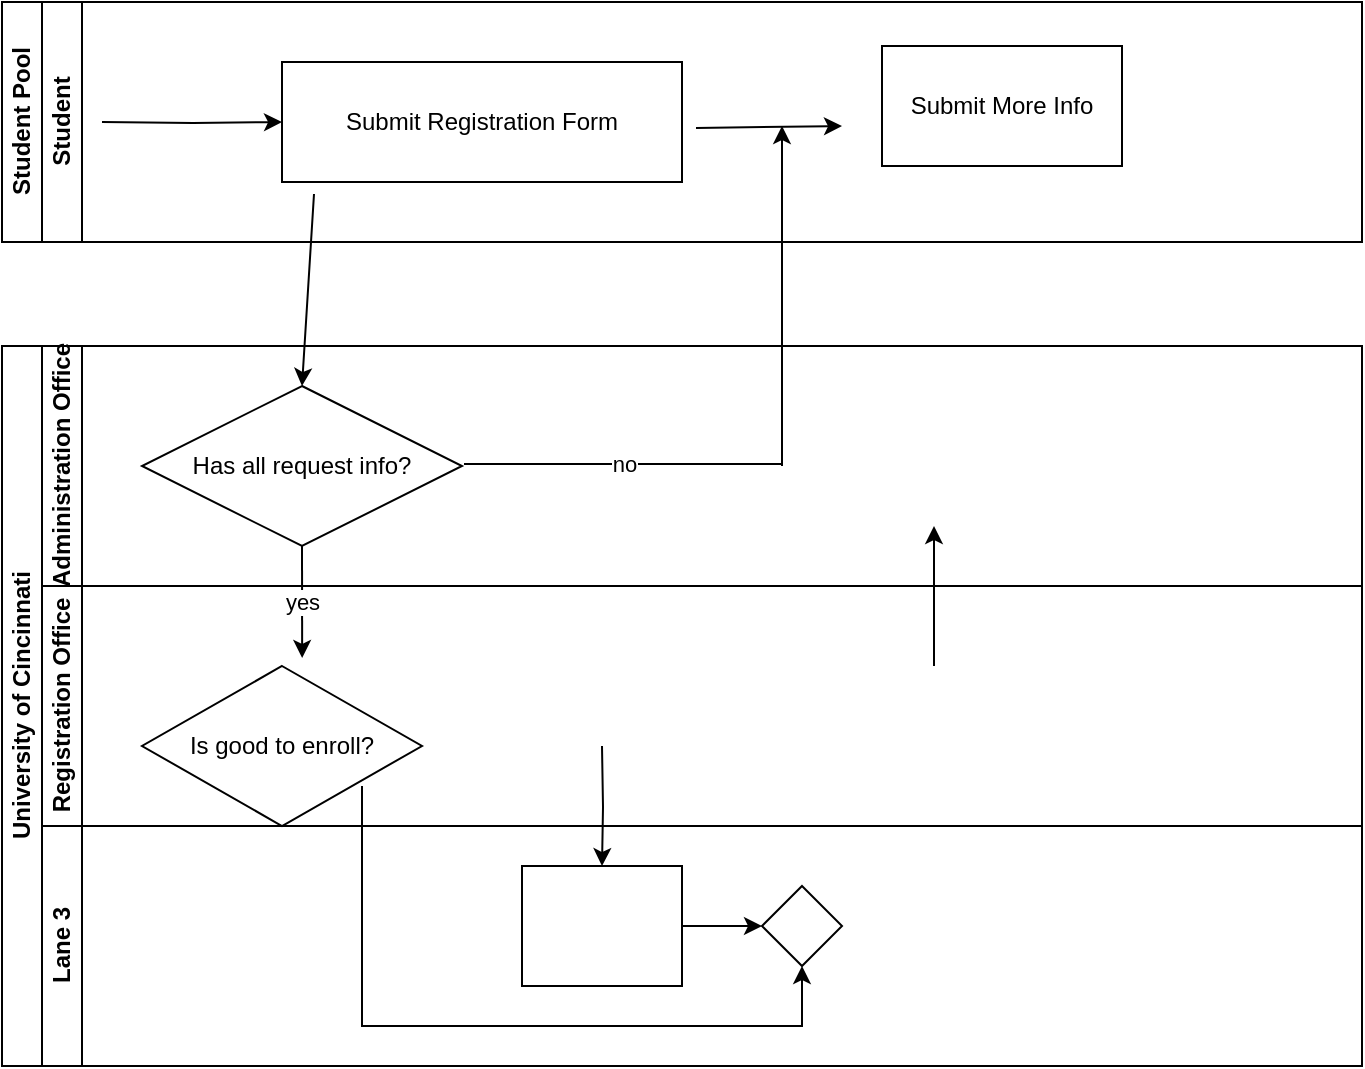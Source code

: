 <mxfile version="16.5.6" type="github">
  <diagram id="prtHgNgQTEPvFCAcTncT" name="Page-1">
    <mxGraphModel dx="1422" dy="1874" grid="1" gridSize="10" guides="1" tooltips="1" connect="1" arrows="1" fold="1" page="1" pageScale="1" pageWidth="827" pageHeight="1169" math="0" shadow="0">
      <root>
        <mxCell id="0" />
        <mxCell id="1" parent="0" />
        <mxCell id="dNxyNK7c78bLwvsdeMH5-19" value="University of Cincinnati" style="swimlane;html=1;childLayout=stackLayout;resizeParent=1;resizeParentMax=0;horizontal=0;startSize=20;horizontalStack=0;" parent="1" vertex="1">
          <mxGeometry x="120" y="120" width="680" height="360" as="geometry" />
        </mxCell>
        <mxCell id="dNxyNK7c78bLwvsdeMH5-31" style="edgeStyle=orthogonalEdgeStyle;rounded=0;orthogonalLoop=1;jettySize=auto;html=1;endArrow=classic;endFill=1;" parent="dNxyNK7c78bLwvsdeMH5-19" edge="1">
          <mxGeometry relative="1" as="geometry">
            <mxPoint x="466" y="160" as="sourcePoint" />
            <mxPoint x="466" y="90" as="targetPoint" />
          </mxGeometry>
        </mxCell>
        <mxCell id="dNxyNK7c78bLwvsdeMH5-35" style="edgeStyle=orthogonalEdgeStyle;rounded=0;orthogonalLoop=1;jettySize=auto;html=1;endArrow=classic;endFill=1;" parent="dNxyNK7c78bLwvsdeMH5-19" target="dNxyNK7c78bLwvsdeMH5-34" edge="1">
          <mxGeometry relative="1" as="geometry">
            <mxPoint x="300" y="200" as="sourcePoint" />
          </mxGeometry>
        </mxCell>
        <mxCell id="dNxyNK7c78bLwvsdeMH5-38" style="edgeStyle=orthogonalEdgeStyle;rounded=0;orthogonalLoop=1;jettySize=auto;html=1;endArrow=classic;endFill=1;" parent="dNxyNK7c78bLwvsdeMH5-19" target="dNxyNK7c78bLwvsdeMH5-36" edge="1">
          <mxGeometry relative="1" as="geometry">
            <Array as="points">
              <mxPoint x="180" y="340" />
              <mxPoint x="400" y="340" />
            </Array>
            <mxPoint x="180" y="220" as="sourcePoint" />
          </mxGeometry>
        </mxCell>
        <mxCell id="dNxyNK7c78bLwvsdeMH5-20" value="Administration Office" style="swimlane;html=1;startSize=20;horizontal=0;" parent="dNxyNK7c78bLwvsdeMH5-19" vertex="1">
          <mxGeometry x="20" width="660" height="120" as="geometry" />
        </mxCell>
        <mxCell id="dLq1SKTxg2uwV3zR7nvk-30" value="Has all request info?" style="rhombus;whiteSpace=wrap;html=1;" vertex="1" parent="dNxyNK7c78bLwvsdeMH5-20">
          <mxGeometry x="50" y="20" width="160" height="80" as="geometry" />
        </mxCell>
        <mxCell id="dLq1SKTxg2uwV3zR7nvk-38" value="no" style="endArrow=none;html=1;rounded=0;exitX=1;exitY=0.5;exitDx=0;exitDy=0;" edge="1" parent="dNxyNK7c78bLwvsdeMH5-20">
          <mxGeometry width="50" height="50" relative="1" as="geometry">
            <mxPoint x="211" y="59" as="sourcePoint" />
            <mxPoint x="370" y="59" as="targetPoint" />
          </mxGeometry>
        </mxCell>
        <mxCell id="dLq1SKTxg2uwV3zR7nvk-45" value="" style="endArrow=classic;html=1;rounded=0;" edge="1" parent="dNxyNK7c78bLwvsdeMH5-20">
          <mxGeometry width="50" height="50" relative="1" as="geometry">
            <mxPoint x="370" y="60" as="sourcePoint" />
            <mxPoint x="370" y="-110" as="targetPoint" />
          </mxGeometry>
        </mxCell>
        <mxCell id="dNxyNK7c78bLwvsdeMH5-21" value="Registration Office" style="swimlane;html=1;startSize=20;horizontal=0;" parent="dNxyNK7c78bLwvsdeMH5-19" vertex="1">
          <mxGeometry x="20" y="120" width="660" height="120" as="geometry" />
        </mxCell>
        <mxCell id="dLq1SKTxg2uwV3zR7nvk-47" value="Is good to enroll?" style="rhombus;whiteSpace=wrap;html=1;" vertex="1" parent="dNxyNK7c78bLwvsdeMH5-21">
          <mxGeometry x="50" y="40" width="140" height="80" as="geometry" />
        </mxCell>
        <mxCell id="dNxyNK7c78bLwvsdeMH5-22" value="Lane 3" style="swimlane;html=1;startSize=20;horizontal=0;" parent="dNxyNK7c78bLwvsdeMH5-19" vertex="1">
          <mxGeometry x="20" y="240" width="660" height="120" as="geometry" />
        </mxCell>
        <mxCell id="dNxyNK7c78bLwvsdeMH5-37" value="" style="edgeStyle=orthogonalEdgeStyle;rounded=0;orthogonalLoop=1;jettySize=auto;html=1;endArrow=classic;endFill=1;" parent="dNxyNK7c78bLwvsdeMH5-22" source="dNxyNK7c78bLwvsdeMH5-34" target="dNxyNK7c78bLwvsdeMH5-36" edge="1">
          <mxGeometry relative="1" as="geometry" />
        </mxCell>
        <mxCell id="dNxyNK7c78bLwvsdeMH5-34" value="" style="rounded=0;whiteSpace=wrap;html=1;fontFamily=Helvetica;fontSize=12;fontColor=#000000;align=center;" parent="dNxyNK7c78bLwvsdeMH5-22" vertex="1">
          <mxGeometry x="240" y="20" width="80" height="60" as="geometry" />
        </mxCell>
        <mxCell id="dNxyNK7c78bLwvsdeMH5-36" value="" style="rhombus;whiteSpace=wrap;html=1;fontFamily=Helvetica;fontSize=12;fontColor=#000000;align=center;" parent="dNxyNK7c78bLwvsdeMH5-22" vertex="1">
          <mxGeometry x="360" y="30" width="40" height="40" as="geometry" />
        </mxCell>
        <mxCell id="dLq1SKTxg2uwV3zR7nvk-46" value="yes" style="endArrow=classic;html=1;rounded=0;exitX=0.5;exitY=1;exitDx=0;exitDy=0;entryX=0.563;entryY=-0.067;entryDx=0;entryDy=0;entryPerimeter=0;" edge="1" parent="dNxyNK7c78bLwvsdeMH5-19" source="dLq1SKTxg2uwV3zR7nvk-30">
          <mxGeometry width="50" height="50" relative="1" as="geometry">
            <mxPoint x="150" y="150" as="sourcePoint" />
            <mxPoint x="150.08" y="155.98" as="targetPoint" />
          </mxGeometry>
        </mxCell>
        <mxCell id="dLq1SKTxg2uwV3zR7nvk-1" value="Student Pool" style="swimlane;html=1;childLayout=stackLayout;resizeParent=1;resizeParentMax=0;horizontal=0;startSize=20;horizontalStack=0;" vertex="1" parent="1">
          <mxGeometry x="120" y="-52" width="680" height="120" as="geometry" />
        </mxCell>
        <mxCell id="dLq1SKTxg2uwV3zR7nvk-6" value="Student" style="swimlane;html=1;startSize=20;horizontal=0;" vertex="1" parent="dLq1SKTxg2uwV3zR7nvk-1">
          <mxGeometry x="20" width="660" height="120" as="geometry" />
        </mxCell>
        <mxCell id="dLq1SKTxg2uwV3zR7nvk-7" value="" style="edgeStyle=orthogonalEdgeStyle;rounded=0;orthogonalLoop=1;jettySize=auto;html=1;" edge="1" parent="dLq1SKTxg2uwV3zR7nvk-6" target="dLq1SKTxg2uwV3zR7nvk-9">
          <mxGeometry relative="1" as="geometry">
            <mxPoint x="30" y="60" as="sourcePoint" />
          </mxGeometry>
        </mxCell>
        <mxCell id="dLq1SKTxg2uwV3zR7nvk-9" value="Submit Registration Form" style="rounded=0;whiteSpace=wrap;html=1;fontFamily=Helvetica;fontSize=12;fontColor=#000000;align=center;" vertex="1" parent="dLq1SKTxg2uwV3zR7nvk-6">
          <mxGeometry x="120" y="30" width="200" height="60" as="geometry" />
        </mxCell>
        <mxCell id="dLq1SKTxg2uwV3zR7nvk-41" value="" style="endArrow=classic;html=1;rounded=0;exitX=1.035;exitY=0.55;exitDx=0;exitDy=0;exitPerimeter=0;" edge="1" parent="dLq1SKTxg2uwV3zR7nvk-6" source="dLq1SKTxg2uwV3zR7nvk-9">
          <mxGeometry width="50" height="50" relative="1" as="geometry">
            <mxPoint x="350" y="82" as="sourcePoint" />
            <mxPoint x="400" y="62" as="targetPoint" />
          </mxGeometry>
        </mxCell>
        <mxCell id="dLq1SKTxg2uwV3zR7nvk-43" value="Submit More Info" style="rounded=0;whiteSpace=wrap;html=1;" vertex="1" parent="dLq1SKTxg2uwV3zR7nvk-6">
          <mxGeometry x="420" y="22" width="120" height="60" as="geometry" />
        </mxCell>
        <mxCell id="dLq1SKTxg2uwV3zR7nvk-29" value="" style="endArrow=classic;html=1;rounded=0;exitX=0.455;exitY=1.1;exitDx=0;exitDy=0;exitPerimeter=0;entryX=0.5;entryY=0;entryDx=0;entryDy=0;" edge="1" parent="1" target="dLq1SKTxg2uwV3zR7nvk-30">
          <mxGeometry width="50" height="50" relative="1" as="geometry">
            <mxPoint x="276" y="44" as="sourcePoint" />
            <mxPoint x="275" y="110" as="targetPoint" />
          </mxGeometry>
        </mxCell>
      </root>
    </mxGraphModel>
  </diagram>
</mxfile>
